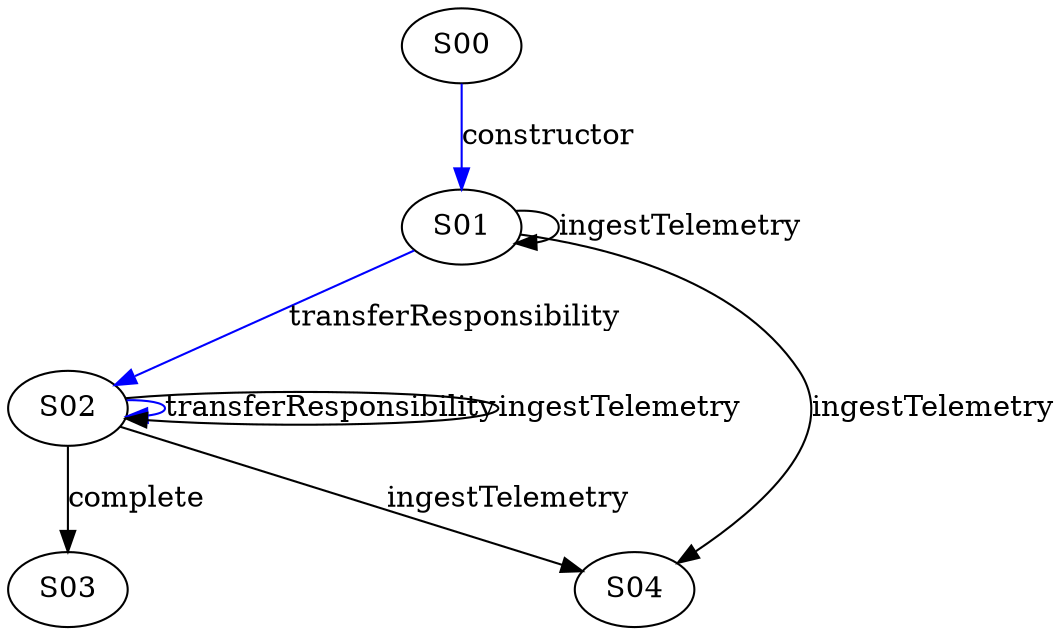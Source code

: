 digraph {

S01->S02 [label="transferResponsibility", style="", color="blue"]
S01->S01 [label="ingestTelemetry", style="", color="black"]
S01->S04 [label="ingestTelemetry", style="", color="black"]
S02->S03 [label="complete", style="", color="black"]
S02->S02 [label="transferResponsibility", style="", color="blue"]
S02->S02 [label="ingestTelemetry", style="", color="black"]
S02->S04 [label="ingestTelemetry", style="", color="black"]
S00->S01 [label="constructor", style="", color="blue"]
}
